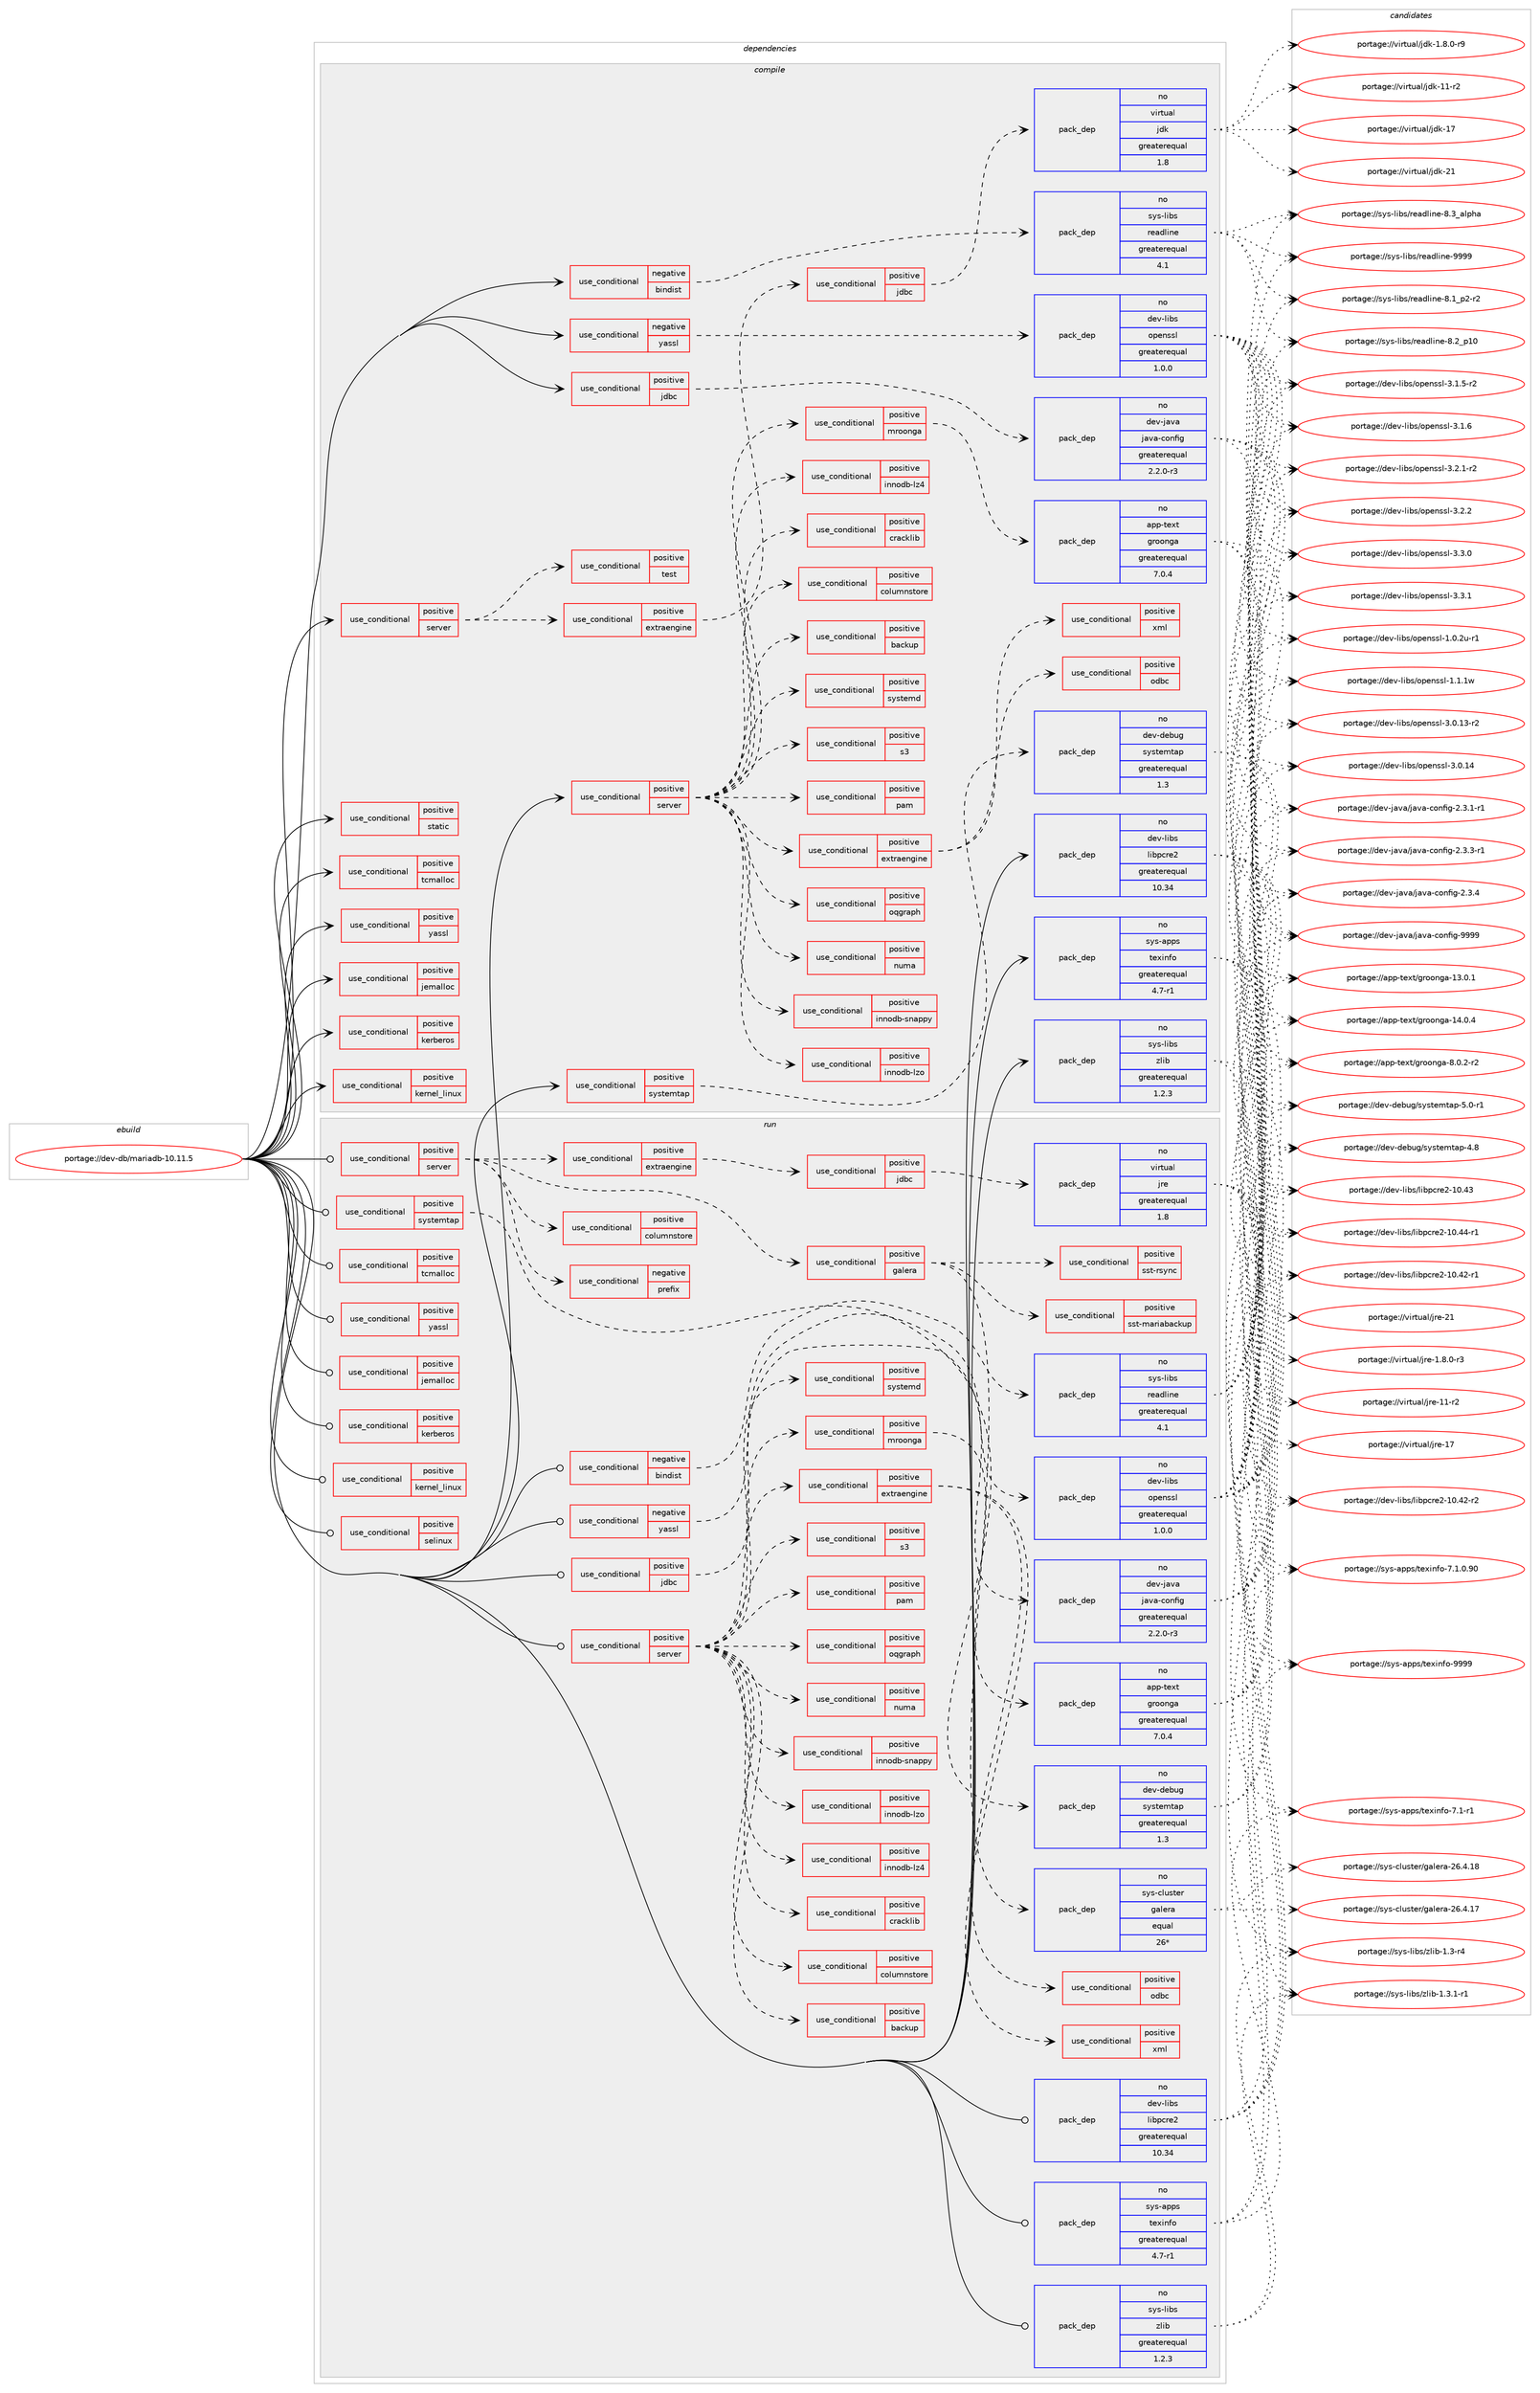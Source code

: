digraph prolog {

# *************
# Graph options
# *************

newrank=true;
concentrate=true;
compound=true;
graph [rankdir=LR,fontname=Helvetica,fontsize=10,ranksep=1.5];#, ranksep=2.5, nodesep=0.2];
edge  [arrowhead=vee];
node  [fontname=Helvetica,fontsize=10];

# **********
# The ebuild
# **********

subgraph cluster_leftcol {
color=gray;
rank=same;
label=<<i>ebuild</i>>;
id [label="portage://dev-db/mariadb-10.11.5", color=red, width=4, href="../dev-db/mariadb-10.11.5.svg"];
}

# ****************
# The dependencies
# ****************

subgraph cluster_midcol {
color=gray;
label=<<i>dependencies</i>>;
subgraph cluster_compile {
fillcolor="#eeeeee";
style=filled;
label=<<i>compile</i>>;
subgraph cond16701 {
dependency30053 [label=<<TABLE BORDER="0" CELLBORDER="1" CELLSPACING="0" CELLPADDING="4"><TR><TD ROWSPAN="3" CELLPADDING="10">use_conditional</TD></TR><TR><TD>negative</TD></TR><TR><TD>bindist</TD></TR></TABLE>>, shape=none, color=red];
# *** BEGIN UNKNOWN DEPENDENCY TYPE (TODO) ***
# dependency30053 -> package_dependency(portage://dev-db/mariadb-10.11.5,install,no,sys-libs,binutils-libs,none,[,,],[slot(0),equal],[])
# *** END UNKNOWN DEPENDENCY TYPE (TODO) ***

subgraph pack12457 {
dependency30054 [label=<<TABLE BORDER="0" CELLBORDER="1" CELLSPACING="0" CELLPADDING="4" WIDTH="220"><TR><TD ROWSPAN="6" CELLPADDING="30">pack_dep</TD></TR><TR><TD WIDTH="110">no</TD></TR><TR><TD>sys-libs</TD></TR><TR><TD>readline</TD></TR><TR><TD>greaterequal</TD></TR><TR><TD>4.1</TD></TR></TABLE>>, shape=none, color=blue];
}
dependency30053:e -> dependency30054:w [weight=20,style="dashed",arrowhead="vee"];
}
id:e -> dependency30053:w [weight=20,style="solid",arrowhead="vee"];
subgraph cond16702 {
dependency30055 [label=<<TABLE BORDER="0" CELLBORDER="1" CELLSPACING="0" CELLPADDING="4"><TR><TD ROWSPAN="3" CELLPADDING="10">use_conditional</TD></TR><TR><TD>negative</TD></TR><TR><TD>yassl</TD></TR></TABLE>>, shape=none, color=red];
subgraph pack12458 {
dependency30056 [label=<<TABLE BORDER="0" CELLBORDER="1" CELLSPACING="0" CELLPADDING="4" WIDTH="220"><TR><TD ROWSPAN="6" CELLPADDING="30">pack_dep</TD></TR><TR><TD WIDTH="110">no</TD></TR><TR><TD>dev-libs</TD></TR><TR><TD>openssl</TD></TR><TR><TD>greaterequal</TD></TR><TR><TD>1.0.0</TD></TR></TABLE>>, shape=none, color=blue];
}
dependency30055:e -> dependency30056:w [weight=20,style="dashed",arrowhead="vee"];
}
id:e -> dependency30055:w [weight=20,style="solid",arrowhead="vee"];
subgraph cond16703 {
dependency30057 [label=<<TABLE BORDER="0" CELLBORDER="1" CELLSPACING="0" CELLPADDING="4"><TR><TD ROWSPAN="3" CELLPADDING="10">use_conditional</TD></TR><TR><TD>positive</TD></TR><TR><TD>jdbc</TD></TR></TABLE>>, shape=none, color=red];
subgraph pack12459 {
dependency30058 [label=<<TABLE BORDER="0" CELLBORDER="1" CELLSPACING="0" CELLPADDING="4" WIDTH="220"><TR><TD ROWSPAN="6" CELLPADDING="30">pack_dep</TD></TR><TR><TD WIDTH="110">no</TD></TR><TR><TD>dev-java</TD></TR><TR><TD>java-config</TD></TR><TR><TD>greaterequal</TD></TR><TR><TD>2.2.0-r3</TD></TR></TABLE>>, shape=none, color=blue];
}
dependency30057:e -> dependency30058:w [weight=20,style="dashed",arrowhead="vee"];
}
id:e -> dependency30057:w [weight=20,style="solid",arrowhead="vee"];
subgraph cond16704 {
dependency30059 [label=<<TABLE BORDER="0" CELLBORDER="1" CELLSPACING="0" CELLPADDING="4"><TR><TD ROWSPAN="3" CELLPADDING="10">use_conditional</TD></TR><TR><TD>positive</TD></TR><TR><TD>jemalloc</TD></TR></TABLE>>, shape=none, color=red];
# *** BEGIN UNKNOWN DEPENDENCY TYPE (TODO) ***
# dependency30059 -> package_dependency(portage://dev-db/mariadb-10.11.5,install,no,dev-libs,jemalloc,none,[,,],[slot(0),equal],[])
# *** END UNKNOWN DEPENDENCY TYPE (TODO) ***

}
id:e -> dependency30059:w [weight=20,style="solid",arrowhead="vee"];
subgraph cond16705 {
dependency30060 [label=<<TABLE BORDER="0" CELLBORDER="1" CELLSPACING="0" CELLPADDING="4"><TR><TD ROWSPAN="3" CELLPADDING="10">use_conditional</TD></TR><TR><TD>positive</TD></TR><TR><TD>kerberos</TD></TR></TABLE>>, shape=none, color=red];
# *** BEGIN UNKNOWN DEPENDENCY TYPE (TODO) ***
# dependency30060 -> package_dependency(portage://dev-db/mariadb-10.11.5,install,no,virtual,krb5,none,[,,],[],[])
# *** END UNKNOWN DEPENDENCY TYPE (TODO) ***

}
id:e -> dependency30060:w [weight=20,style="solid",arrowhead="vee"];
subgraph cond16706 {
dependency30061 [label=<<TABLE BORDER="0" CELLBORDER="1" CELLSPACING="0" CELLPADDING="4"><TR><TD ROWSPAN="3" CELLPADDING="10">use_conditional</TD></TR><TR><TD>positive</TD></TR><TR><TD>kernel_linux</TD></TR></TABLE>>, shape=none, color=red];
# *** BEGIN UNKNOWN DEPENDENCY TYPE (TODO) ***
# dependency30061 -> package_dependency(portage://dev-db/mariadb-10.11.5,install,no,dev-libs,libaio,none,[,,],[slot(0),equal],[])
# *** END UNKNOWN DEPENDENCY TYPE (TODO) ***

# *** BEGIN UNKNOWN DEPENDENCY TYPE (TODO) ***
# dependency30061 -> package_dependency(portage://dev-db/mariadb-10.11.5,install,no,sys-libs,liburing,none,[,,],any_same_slot,[])
# *** END UNKNOWN DEPENDENCY TYPE (TODO) ***

# *** BEGIN UNKNOWN DEPENDENCY TYPE (TODO) ***
# dependency30061 -> package_dependency(portage://dev-db/mariadb-10.11.5,install,no,sys-process,procps,none,[,,],[slot(0),equal],[])
# *** END UNKNOWN DEPENDENCY TYPE (TODO) ***

}
id:e -> dependency30061:w [weight=20,style="solid",arrowhead="vee"];
subgraph cond16707 {
dependency30062 [label=<<TABLE BORDER="0" CELLBORDER="1" CELLSPACING="0" CELLPADDING="4"><TR><TD ROWSPAN="3" CELLPADDING="10">use_conditional</TD></TR><TR><TD>positive</TD></TR><TR><TD>server</TD></TR></TABLE>>, shape=none, color=red];
subgraph cond16708 {
dependency30063 [label=<<TABLE BORDER="0" CELLBORDER="1" CELLSPACING="0" CELLPADDING="4"><TR><TD ROWSPAN="3" CELLPADDING="10">use_conditional</TD></TR><TR><TD>positive</TD></TR><TR><TD>extraengine</TD></TR></TABLE>>, shape=none, color=red];
subgraph cond16709 {
dependency30064 [label=<<TABLE BORDER="0" CELLBORDER="1" CELLSPACING="0" CELLPADDING="4"><TR><TD ROWSPAN="3" CELLPADDING="10">use_conditional</TD></TR><TR><TD>positive</TD></TR><TR><TD>jdbc</TD></TR></TABLE>>, shape=none, color=red];
subgraph pack12460 {
dependency30065 [label=<<TABLE BORDER="0" CELLBORDER="1" CELLSPACING="0" CELLPADDING="4" WIDTH="220"><TR><TD ROWSPAN="6" CELLPADDING="30">pack_dep</TD></TR><TR><TD WIDTH="110">no</TD></TR><TR><TD>virtual</TD></TR><TR><TD>jdk</TD></TR><TR><TD>greaterequal</TD></TR><TR><TD>1.8</TD></TR></TABLE>>, shape=none, color=blue];
}
dependency30064:e -> dependency30065:w [weight=20,style="dashed",arrowhead="vee"];
}
dependency30063:e -> dependency30064:w [weight=20,style="dashed",arrowhead="vee"];
}
dependency30062:e -> dependency30063:w [weight=20,style="dashed",arrowhead="vee"];
subgraph cond16710 {
dependency30066 [label=<<TABLE BORDER="0" CELLBORDER="1" CELLSPACING="0" CELLPADDING="4"><TR><TD ROWSPAN="3" CELLPADDING="10">use_conditional</TD></TR><TR><TD>positive</TD></TR><TR><TD>test</TD></TR></TABLE>>, shape=none, color=red];
# *** BEGIN UNKNOWN DEPENDENCY TYPE (TODO) ***
# dependency30066 -> package_dependency(portage://dev-db/mariadb-10.11.5,install,no,acct-group,mysql,none,[,,],[],[])
# *** END UNKNOWN DEPENDENCY TYPE (TODO) ***

# *** BEGIN UNKNOWN DEPENDENCY TYPE (TODO) ***
# dependency30066 -> package_dependency(portage://dev-db/mariadb-10.11.5,install,no,acct-user,mysql,none,[,,],[],[])
# *** END UNKNOWN DEPENDENCY TYPE (TODO) ***

}
dependency30062:e -> dependency30066:w [weight=20,style="dashed",arrowhead="vee"];
}
id:e -> dependency30062:w [weight=20,style="solid",arrowhead="vee"];
subgraph cond16711 {
dependency30067 [label=<<TABLE BORDER="0" CELLBORDER="1" CELLSPACING="0" CELLPADDING="4"><TR><TD ROWSPAN="3" CELLPADDING="10">use_conditional</TD></TR><TR><TD>positive</TD></TR><TR><TD>server</TD></TR></TABLE>>, shape=none, color=red];
# *** BEGIN UNKNOWN DEPENDENCY TYPE (TODO) ***
# dependency30067 -> package_dependency(portage://dev-db/mariadb-10.11.5,install,no,app-arch,bzip2,none,[,,],[],[])
# *** END UNKNOWN DEPENDENCY TYPE (TODO) ***

# *** BEGIN UNKNOWN DEPENDENCY TYPE (TODO) ***
# dependency30067 -> package_dependency(portage://dev-db/mariadb-10.11.5,install,no,app-arch,xz-utils,none,[,,],[],[])
# *** END UNKNOWN DEPENDENCY TYPE (TODO) ***

subgraph cond16712 {
dependency30068 [label=<<TABLE BORDER="0" CELLBORDER="1" CELLSPACING="0" CELLPADDING="4"><TR><TD ROWSPAN="3" CELLPADDING="10">use_conditional</TD></TR><TR><TD>positive</TD></TR><TR><TD>backup</TD></TR></TABLE>>, shape=none, color=red];
# *** BEGIN UNKNOWN DEPENDENCY TYPE (TODO) ***
# dependency30068 -> package_dependency(portage://dev-db/mariadb-10.11.5,install,no,app-arch,libarchive,none,[,,],[slot(0),equal],[])
# *** END UNKNOWN DEPENDENCY TYPE (TODO) ***

}
dependency30067:e -> dependency30068:w [weight=20,style="dashed",arrowhead="vee"];
subgraph cond16713 {
dependency30069 [label=<<TABLE BORDER="0" CELLBORDER="1" CELLSPACING="0" CELLPADDING="4"><TR><TD ROWSPAN="3" CELLPADDING="10">use_conditional</TD></TR><TR><TD>positive</TD></TR><TR><TD>columnstore</TD></TR></TABLE>>, shape=none, color=red];
# *** BEGIN UNKNOWN DEPENDENCY TYPE (TODO) ***
# dependency30069 -> package_dependency(portage://dev-db/mariadb-10.11.5,install,no,app-arch,snappy,none,[,,],any_same_slot,[])
# *** END UNKNOWN DEPENDENCY TYPE (TODO) ***

# *** BEGIN UNKNOWN DEPENDENCY TYPE (TODO) ***
# dependency30069 -> package_dependency(portage://dev-db/mariadb-10.11.5,install,no,dev-libs,boost,none,[,,],any_same_slot,[])
# *** END UNKNOWN DEPENDENCY TYPE (TODO) ***

# *** BEGIN UNKNOWN DEPENDENCY TYPE (TODO) ***
# dependency30069 -> package_dependency(portage://dev-db/mariadb-10.11.5,install,no,dev-libs,libxml2,none,[,,],[slot(2),equal],[])
# *** END UNKNOWN DEPENDENCY TYPE (TODO) ***

}
dependency30067:e -> dependency30069:w [weight=20,style="dashed",arrowhead="vee"];
subgraph cond16714 {
dependency30070 [label=<<TABLE BORDER="0" CELLBORDER="1" CELLSPACING="0" CELLPADDING="4"><TR><TD ROWSPAN="3" CELLPADDING="10">use_conditional</TD></TR><TR><TD>positive</TD></TR><TR><TD>cracklib</TD></TR></TABLE>>, shape=none, color=red];
# *** BEGIN UNKNOWN DEPENDENCY TYPE (TODO) ***
# dependency30070 -> package_dependency(portage://dev-db/mariadb-10.11.5,install,no,sys-libs,cracklib,none,[,,],[slot(0),equal],[])
# *** END UNKNOWN DEPENDENCY TYPE (TODO) ***

}
dependency30067:e -> dependency30070:w [weight=20,style="dashed",arrowhead="vee"];
subgraph cond16715 {
dependency30071 [label=<<TABLE BORDER="0" CELLBORDER="1" CELLSPACING="0" CELLPADDING="4"><TR><TD ROWSPAN="3" CELLPADDING="10">use_conditional</TD></TR><TR><TD>positive</TD></TR><TR><TD>extraengine</TD></TR></TABLE>>, shape=none, color=red];
subgraph cond16716 {
dependency30072 [label=<<TABLE BORDER="0" CELLBORDER="1" CELLSPACING="0" CELLPADDING="4"><TR><TD ROWSPAN="3" CELLPADDING="10">use_conditional</TD></TR><TR><TD>positive</TD></TR><TR><TD>odbc</TD></TR></TABLE>>, shape=none, color=red];
# *** BEGIN UNKNOWN DEPENDENCY TYPE (TODO) ***
# dependency30072 -> package_dependency(portage://dev-db/mariadb-10.11.5,install,no,dev-db,unixODBC,none,[,,],[slot(0),equal],[])
# *** END UNKNOWN DEPENDENCY TYPE (TODO) ***

}
dependency30071:e -> dependency30072:w [weight=20,style="dashed",arrowhead="vee"];
subgraph cond16717 {
dependency30073 [label=<<TABLE BORDER="0" CELLBORDER="1" CELLSPACING="0" CELLPADDING="4"><TR><TD ROWSPAN="3" CELLPADDING="10">use_conditional</TD></TR><TR><TD>positive</TD></TR><TR><TD>xml</TD></TR></TABLE>>, shape=none, color=red];
# *** BEGIN UNKNOWN DEPENDENCY TYPE (TODO) ***
# dependency30073 -> package_dependency(portage://dev-db/mariadb-10.11.5,install,no,dev-libs,libxml2,none,[,,],[slot(2),equal],[])
# *** END UNKNOWN DEPENDENCY TYPE (TODO) ***

}
dependency30071:e -> dependency30073:w [weight=20,style="dashed",arrowhead="vee"];
}
dependency30067:e -> dependency30071:w [weight=20,style="dashed",arrowhead="vee"];
subgraph cond16718 {
dependency30074 [label=<<TABLE BORDER="0" CELLBORDER="1" CELLSPACING="0" CELLPADDING="4"><TR><TD ROWSPAN="3" CELLPADDING="10">use_conditional</TD></TR><TR><TD>positive</TD></TR><TR><TD>innodb-lz4</TD></TR></TABLE>>, shape=none, color=red];
# *** BEGIN UNKNOWN DEPENDENCY TYPE (TODO) ***
# dependency30074 -> package_dependency(portage://dev-db/mariadb-10.11.5,install,no,app-arch,lz4,none,[,,],[],[])
# *** END UNKNOWN DEPENDENCY TYPE (TODO) ***

}
dependency30067:e -> dependency30074:w [weight=20,style="dashed",arrowhead="vee"];
subgraph cond16719 {
dependency30075 [label=<<TABLE BORDER="0" CELLBORDER="1" CELLSPACING="0" CELLPADDING="4"><TR><TD ROWSPAN="3" CELLPADDING="10">use_conditional</TD></TR><TR><TD>positive</TD></TR><TR><TD>innodb-lzo</TD></TR></TABLE>>, shape=none, color=red];
# *** BEGIN UNKNOWN DEPENDENCY TYPE (TODO) ***
# dependency30075 -> package_dependency(portage://dev-db/mariadb-10.11.5,install,no,dev-libs,lzo,none,[,,],[],[])
# *** END UNKNOWN DEPENDENCY TYPE (TODO) ***

}
dependency30067:e -> dependency30075:w [weight=20,style="dashed",arrowhead="vee"];
subgraph cond16720 {
dependency30076 [label=<<TABLE BORDER="0" CELLBORDER="1" CELLSPACING="0" CELLPADDING="4"><TR><TD ROWSPAN="3" CELLPADDING="10">use_conditional</TD></TR><TR><TD>positive</TD></TR><TR><TD>innodb-snappy</TD></TR></TABLE>>, shape=none, color=red];
# *** BEGIN UNKNOWN DEPENDENCY TYPE (TODO) ***
# dependency30076 -> package_dependency(portage://dev-db/mariadb-10.11.5,install,no,app-arch,snappy,none,[,,],any_same_slot,[])
# *** END UNKNOWN DEPENDENCY TYPE (TODO) ***

}
dependency30067:e -> dependency30076:w [weight=20,style="dashed",arrowhead="vee"];
subgraph cond16721 {
dependency30077 [label=<<TABLE BORDER="0" CELLBORDER="1" CELLSPACING="0" CELLPADDING="4"><TR><TD ROWSPAN="3" CELLPADDING="10">use_conditional</TD></TR><TR><TD>positive</TD></TR><TR><TD>mroonga</TD></TR></TABLE>>, shape=none, color=red];
# *** BEGIN UNKNOWN DEPENDENCY TYPE (TODO) ***
# dependency30077 -> package_dependency(portage://dev-db/mariadb-10.11.5,install,no,app-text,groonga-normalizer-mysql,none,[,,],[],[])
# *** END UNKNOWN DEPENDENCY TYPE (TODO) ***

subgraph pack12461 {
dependency30078 [label=<<TABLE BORDER="0" CELLBORDER="1" CELLSPACING="0" CELLPADDING="4" WIDTH="220"><TR><TD ROWSPAN="6" CELLPADDING="30">pack_dep</TD></TR><TR><TD WIDTH="110">no</TD></TR><TR><TD>app-text</TD></TR><TR><TD>groonga</TD></TR><TR><TD>greaterequal</TD></TR><TR><TD>7.0.4</TD></TR></TABLE>>, shape=none, color=blue];
}
dependency30077:e -> dependency30078:w [weight=20,style="dashed",arrowhead="vee"];
}
dependency30067:e -> dependency30077:w [weight=20,style="dashed",arrowhead="vee"];
subgraph cond16722 {
dependency30079 [label=<<TABLE BORDER="0" CELLBORDER="1" CELLSPACING="0" CELLPADDING="4"><TR><TD ROWSPAN="3" CELLPADDING="10">use_conditional</TD></TR><TR><TD>positive</TD></TR><TR><TD>numa</TD></TR></TABLE>>, shape=none, color=red];
# *** BEGIN UNKNOWN DEPENDENCY TYPE (TODO) ***
# dependency30079 -> package_dependency(portage://dev-db/mariadb-10.11.5,install,no,sys-process,numactl,none,[,,],[],[])
# *** END UNKNOWN DEPENDENCY TYPE (TODO) ***

}
dependency30067:e -> dependency30079:w [weight=20,style="dashed",arrowhead="vee"];
subgraph cond16723 {
dependency30080 [label=<<TABLE BORDER="0" CELLBORDER="1" CELLSPACING="0" CELLPADDING="4"><TR><TD ROWSPAN="3" CELLPADDING="10">use_conditional</TD></TR><TR><TD>positive</TD></TR><TR><TD>oqgraph</TD></TR></TABLE>>, shape=none, color=red];
# *** BEGIN UNKNOWN DEPENDENCY TYPE (TODO) ***
# dependency30080 -> package_dependency(portage://dev-db/mariadb-10.11.5,install,no,dev-libs,boost,none,[,,],any_same_slot,[])
# *** END UNKNOWN DEPENDENCY TYPE (TODO) ***

# *** BEGIN UNKNOWN DEPENDENCY TYPE (TODO) ***
# dependency30080 -> package_dependency(portage://dev-db/mariadb-10.11.5,install,no,dev-libs,judy,none,[,,],[slot(0),equal],[])
# *** END UNKNOWN DEPENDENCY TYPE (TODO) ***

}
dependency30067:e -> dependency30080:w [weight=20,style="dashed",arrowhead="vee"];
subgraph cond16724 {
dependency30081 [label=<<TABLE BORDER="0" CELLBORDER="1" CELLSPACING="0" CELLPADDING="4"><TR><TD ROWSPAN="3" CELLPADDING="10">use_conditional</TD></TR><TR><TD>positive</TD></TR><TR><TD>pam</TD></TR></TABLE>>, shape=none, color=red];
# *** BEGIN UNKNOWN DEPENDENCY TYPE (TODO) ***
# dependency30081 -> package_dependency(portage://dev-db/mariadb-10.11.5,install,no,sys-libs,pam,none,[,,],[slot(0),equal],[])
# *** END UNKNOWN DEPENDENCY TYPE (TODO) ***

}
dependency30067:e -> dependency30081:w [weight=20,style="dashed",arrowhead="vee"];
subgraph cond16725 {
dependency30082 [label=<<TABLE BORDER="0" CELLBORDER="1" CELLSPACING="0" CELLPADDING="4"><TR><TD ROWSPAN="3" CELLPADDING="10">use_conditional</TD></TR><TR><TD>positive</TD></TR><TR><TD>s3</TD></TR></TABLE>>, shape=none, color=red];
# *** BEGIN UNKNOWN DEPENDENCY TYPE (TODO) ***
# dependency30082 -> package_dependency(portage://dev-db/mariadb-10.11.5,install,no,net-misc,curl,none,[,,],[],[])
# *** END UNKNOWN DEPENDENCY TYPE (TODO) ***

}
dependency30067:e -> dependency30082:w [weight=20,style="dashed",arrowhead="vee"];
subgraph cond16726 {
dependency30083 [label=<<TABLE BORDER="0" CELLBORDER="1" CELLSPACING="0" CELLPADDING="4"><TR><TD ROWSPAN="3" CELLPADDING="10">use_conditional</TD></TR><TR><TD>positive</TD></TR><TR><TD>systemd</TD></TR></TABLE>>, shape=none, color=red];
# *** BEGIN UNKNOWN DEPENDENCY TYPE (TODO) ***
# dependency30083 -> package_dependency(portage://dev-db/mariadb-10.11.5,install,no,sys-apps,systemd,none,[,,],any_same_slot,[])
# *** END UNKNOWN DEPENDENCY TYPE (TODO) ***

}
dependency30067:e -> dependency30083:w [weight=20,style="dashed",arrowhead="vee"];
}
id:e -> dependency30067:w [weight=20,style="solid",arrowhead="vee"];
subgraph cond16727 {
dependency30084 [label=<<TABLE BORDER="0" CELLBORDER="1" CELLSPACING="0" CELLPADDING="4"><TR><TD ROWSPAN="3" CELLPADDING="10">use_conditional</TD></TR><TR><TD>positive</TD></TR><TR><TD>static</TD></TR></TABLE>>, shape=none, color=red];
# *** BEGIN UNKNOWN DEPENDENCY TYPE (TODO) ***
# dependency30084 -> package_dependency(portage://dev-db/mariadb-10.11.5,install,no,sys-libs,ncurses,none,[,,],[],[use(enable(static-libs),none)])
# *** END UNKNOWN DEPENDENCY TYPE (TODO) ***

}
id:e -> dependency30084:w [weight=20,style="solid",arrowhead="vee"];
subgraph cond16728 {
dependency30085 [label=<<TABLE BORDER="0" CELLBORDER="1" CELLSPACING="0" CELLPADDING="4"><TR><TD ROWSPAN="3" CELLPADDING="10">use_conditional</TD></TR><TR><TD>positive</TD></TR><TR><TD>systemtap</TD></TR></TABLE>>, shape=none, color=red];
subgraph pack12462 {
dependency30086 [label=<<TABLE BORDER="0" CELLBORDER="1" CELLSPACING="0" CELLPADDING="4" WIDTH="220"><TR><TD ROWSPAN="6" CELLPADDING="30">pack_dep</TD></TR><TR><TD WIDTH="110">no</TD></TR><TR><TD>dev-debug</TD></TR><TR><TD>systemtap</TD></TR><TR><TD>greaterequal</TD></TR><TR><TD>1.3</TD></TR></TABLE>>, shape=none, color=blue];
}
dependency30085:e -> dependency30086:w [weight=20,style="dashed",arrowhead="vee"];
}
id:e -> dependency30085:w [weight=20,style="solid",arrowhead="vee"];
subgraph cond16729 {
dependency30087 [label=<<TABLE BORDER="0" CELLBORDER="1" CELLSPACING="0" CELLPADDING="4"><TR><TD ROWSPAN="3" CELLPADDING="10">use_conditional</TD></TR><TR><TD>positive</TD></TR><TR><TD>tcmalloc</TD></TR></TABLE>>, shape=none, color=red];
# *** BEGIN UNKNOWN DEPENDENCY TYPE (TODO) ***
# dependency30087 -> package_dependency(portage://dev-db/mariadb-10.11.5,install,no,dev-util,google-perftools,none,[,,],[slot(0),equal],[])
# *** END UNKNOWN DEPENDENCY TYPE (TODO) ***

}
id:e -> dependency30087:w [weight=20,style="solid",arrowhead="vee"];
subgraph cond16730 {
dependency30088 [label=<<TABLE BORDER="0" CELLBORDER="1" CELLSPACING="0" CELLPADDING="4"><TR><TD ROWSPAN="3" CELLPADDING="10">use_conditional</TD></TR><TR><TD>positive</TD></TR><TR><TD>yassl</TD></TR></TABLE>>, shape=none, color=red];
# *** BEGIN UNKNOWN DEPENDENCY TYPE (TODO) ***
# dependency30088 -> package_dependency(portage://dev-db/mariadb-10.11.5,install,no,net-libs,gnutls,none,[,,],[slot(0),equal],[])
# *** END UNKNOWN DEPENDENCY TYPE (TODO) ***

}
id:e -> dependency30088:w [weight=20,style="solid",arrowhead="vee"];
# *** BEGIN UNKNOWN DEPENDENCY TYPE (TODO) ***
# id -> package_dependency(portage://dev-db/mariadb-10.11.5,install,no,dev-libs,libfmt,none,[,,],any_same_slot,[])
# *** END UNKNOWN DEPENDENCY TYPE (TODO) ***

subgraph pack12463 {
dependency30089 [label=<<TABLE BORDER="0" CELLBORDER="1" CELLSPACING="0" CELLPADDING="4" WIDTH="220"><TR><TD ROWSPAN="6" CELLPADDING="30">pack_dep</TD></TR><TR><TD WIDTH="110">no</TD></TR><TR><TD>dev-libs</TD></TR><TR><TD>libpcre2</TD></TR><TR><TD>greaterequal</TD></TR><TR><TD>10.34</TD></TR></TABLE>>, shape=none, color=blue];
}
id:e -> dependency30089:w [weight=20,style="solid",arrowhead="vee"];
subgraph pack12464 {
dependency30090 [label=<<TABLE BORDER="0" CELLBORDER="1" CELLSPACING="0" CELLPADDING="4" WIDTH="220"><TR><TD ROWSPAN="6" CELLPADDING="30">pack_dep</TD></TR><TR><TD WIDTH="110">no</TD></TR><TR><TD>sys-apps</TD></TR><TR><TD>texinfo</TD></TR><TR><TD>greaterequal</TD></TR><TR><TD>4.7-r1</TD></TR></TABLE>>, shape=none, color=blue];
}
id:e -> dependency30090:w [weight=20,style="solid",arrowhead="vee"];
# *** BEGIN UNKNOWN DEPENDENCY TYPE (TODO) ***
# id -> package_dependency(portage://dev-db/mariadb-10.11.5,install,no,sys-libs,ncurses,none,[,,],[slot(0),equal],[])
# *** END UNKNOWN DEPENDENCY TYPE (TODO) ***

subgraph pack12465 {
dependency30091 [label=<<TABLE BORDER="0" CELLBORDER="1" CELLSPACING="0" CELLPADDING="4" WIDTH="220"><TR><TD ROWSPAN="6" CELLPADDING="30">pack_dep</TD></TR><TR><TD WIDTH="110">no</TD></TR><TR><TD>sys-libs</TD></TR><TR><TD>zlib</TD></TR><TR><TD>greaterequal</TD></TR><TR><TD>1.2.3</TD></TR></TABLE>>, shape=none, color=blue];
}
id:e -> dependency30091:w [weight=20,style="solid",arrowhead="vee"];
# *** BEGIN UNKNOWN DEPENDENCY TYPE (TODO) ***
# id -> package_dependency(portage://dev-db/mariadb-10.11.5,install,no,virtual,libcrypt,none,[,,],any_same_slot,[])
# *** END UNKNOWN DEPENDENCY TYPE (TODO) ***

}
subgraph cluster_compileandrun {
fillcolor="#eeeeee";
style=filled;
label=<<i>compile and run</i>>;
}
subgraph cluster_run {
fillcolor="#eeeeee";
style=filled;
label=<<i>run</i>>;
subgraph cond16731 {
dependency30092 [label=<<TABLE BORDER="0" CELLBORDER="1" CELLSPACING="0" CELLPADDING="4"><TR><TD ROWSPAN="3" CELLPADDING="10">use_conditional</TD></TR><TR><TD>negative</TD></TR><TR><TD>bindist</TD></TR></TABLE>>, shape=none, color=red];
# *** BEGIN UNKNOWN DEPENDENCY TYPE (TODO) ***
# dependency30092 -> package_dependency(portage://dev-db/mariadb-10.11.5,run,no,sys-libs,binutils-libs,none,[,,],[slot(0),equal],[])
# *** END UNKNOWN DEPENDENCY TYPE (TODO) ***

subgraph pack12466 {
dependency30093 [label=<<TABLE BORDER="0" CELLBORDER="1" CELLSPACING="0" CELLPADDING="4" WIDTH="220"><TR><TD ROWSPAN="6" CELLPADDING="30">pack_dep</TD></TR><TR><TD WIDTH="110">no</TD></TR><TR><TD>sys-libs</TD></TR><TR><TD>readline</TD></TR><TR><TD>greaterequal</TD></TR><TR><TD>4.1</TD></TR></TABLE>>, shape=none, color=blue];
}
dependency30092:e -> dependency30093:w [weight=20,style="dashed",arrowhead="vee"];
}
id:e -> dependency30092:w [weight=20,style="solid",arrowhead="odot"];
subgraph cond16732 {
dependency30094 [label=<<TABLE BORDER="0" CELLBORDER="1" CELLSPACING="0" CELLPADDING="4"><TR><TD ROWSPAN="3" CELLPADDING="10">use_conditional</TD></TR><TR><TD>negative</TD></TR><TR><TD>yassl</TD></TR></TABLE>>, shape=none, color=red];
subgraph pack12467 {
dependency30095 [label=<<TABLE BORDER="0" CELLBORDER="1" CELLSPACING="0" CELLPADDING="4" WIDTH="220"><TR><TD ROWSPAN="6" CELLPADDING="30">pack_dep</TD></TR><TR><TD WIDTH="110">no</TD></TR><TR><TD>dev-libs</TD></TR><TR><TD>openssl</TD></TR><TR><TD>greaterequal</TD></TR><TR><TD>1.0.0</TD></TR></TABLE>>, shape=none, color=blue];
}
dependency30094:e -> dependency30095:w [weight=20,style="dashed",arrowhead="vee"];
}
id:e -> dependency30094:w [weight=20,style="solid",arrowhead="odot"];
subgraph cond16733 {
dependency30096 [label=<<TABLE BORDER="0" CELLBORDER="1" CELLSPACING="0" CELLPADDING="4"><TR><TD ROWSPAN="3" CELLPADDING="10">use_conditional</TD></TR><TR><TD>positive</TD></TR><TR><TD>jdbc</TD></TR></TABLE>>, shape=none, color=red];
subgraph pack12468 {
dependency30097 [label=<<TABLE BORDER="0" CELLBORDER="1" CELLSPACING="0" CELLPADDING="4" WIDTH="220"><TR><TD ROWSPAN="6" CELLPADDING="30">pack_dep</TD></TR><TR><TD WIDTH="110">no</TD></TR><TR><TD>dev-java</TD></TR><TR><TD>java-config</TD></TR><TR><TD>greaterequal</TD></TR><TR><TD>2.2.0-r3</TD></TR></TABLE>>, shape=none, color=blue];
}
dependency30096:e -> dependency30097:w [weight=20,style="dashed",arrowhead="vee"];
}
id:e -> dependency30096:w [weight=20,style="solid",arrowhead="odot"];
subgraph cond16734 {
dependency30098 [label=<<TABLE BORDER="0" CELLBORDER="1" CELLSPACING="0" CELLPADDING="4"><TR><TD ROWSPAN="3" CELLPADDING="10">use_conditional</TD></TR><TR><TD>positive</TD></TR><TR><TD>jemalloc</TD></TR></TABLE>>, shape=none, color=red];
# *** BEGIN UNKNOWN DEPENDENCY TYPE (TODO) ***
# dependency30098 -> package_dependency(portage://dev-db/mariadb-10.11.5,run,no,dev-libs,jemalloc,none,[,,],[slot(0),equal],[])
# *** END UNKNOWN DEPENDENCY TYPE (TODO) ***

}
id:e -> dependency30098:w [weight=20,style="solid",arrowhead="odot"];
subgraph cond16735 {
dependency30099 [label=<<TABLE BORDER="0" CELLBORDER="1" CELLSPACING="0" CELLPADDING="4"><TR><TD ROWSPAN="3" CELLPADDING="10">use_conditional</TD></TR><TR><TD>positive</TD></TR><TR><TD>kerberos</TD></TR></TABLE>>, shape=none, color=red];
# *** BEGIN UNKNOWN DEPENDENCY TYPE (TODO) ***
# dependency30099 -> package_dependency(portage://dev-db/mariadb-10.11.5,run,no,virtual,krb5,none,[,,],[],[])
# *** END UNKNOWN DEPENDENCY TYPE (TODO) ***

}
id:e -> dependency30099:w [weight=20,style="solid",arrowhead="odot"];
subgraph cond16736 {
dependency30100 [label=<<TABLE BORDER="0" CELLBORDER="1" CELLSPACING="0" CELLPADDING="4"><TR><TD ROWSPAN="3" CELLPADDING="10">use_conditional</TD></TR><TR><TD>positive</TD></TR><TR><TD>kernel_linux</TD></TR></TABLE>>, shape=none, color=red];
# *** BEGIN UNKNOWN DEPENDENCY TYPE (TODO) ***
# dependency30100 -> package_dependency(portage://dev-db/mariadb-10.11.5,run,no,dev-libs,libaio,none,[,,],[slot(0),equal],[])
# *** END UNKNOWN DEPENDENCY TYPE (TODO) ***

# *** BEGIN UNKNOWN DEPENDENCY TYPE (TODO) ***
# dependency30100 -> package_dependency(portage://dev-db/mariadb-10.11.5,run,no,sys-libs,liburing,none,[,,],any_same_slot,[])
# *** END UNKNOWN DEPENDENCY TYPE (TODO) ***

# *** BEGIN UNKNOWN DEPENDENCY TYPE (TODO) ***
# dependency30100 -> package_dependency(portage://dev-db/mariadb-10.11.5,run,no,sys-process,procps,none,[,,],[slot(0),equal],[])
# *** END UNKNOWN DEPENDENCY TYPE (TODO) ***

}
id:e -> dependency30100:w [weight=20,style="solid",arrowhead="odot"];
subgraph cond16737 {
dependency30101 [label=<<TABLE BORDER="0" CELLBORDER="1" CELLSPACING="0" CELLPADDING="4"><TR><TD ROWSPAN="3" CELLPADDING="10">use_conditional</TD></TR><TR><TD>positive</TD></TR><TR><TD>selinux</TD></TR></TABLE>>, shape=none, color=red];
# *** BEGIN UNKNOWN DEPENDENCY TYPE (TODO) ***
# dependency30101 -> package_dependency(portage://dev-db/mariadb-10.11.5,run,no,sec-policy,selinux-mysql,none,[,,],[],[])
# *** END UNKNOWN DEPENDENCY TYPE (TODO) ***

}
id:e -> dependency30101:w [weight=20,style="solid",arrowhead="odot"];
subgraph cond16738 {
dependency30102 [label=<<TABLE BORDER="0" CELLBORDER="1" CELLSPACING="0" CELLPADDING="4"><TR><TD ROWSPAN="3" CELLPADDING="10">use_conditional</TD></TR><TR><TD>positive</TD></TR><TR><TD>server</TD></TR></TABLE>>, shape=none, color=red];
subgraph cond16739 {
dependency30103 [label=<<TABLE BORDER="0" CELLBORDER="1" CELLSPACING="0" CELLPADDING="4"><TR><TD ROWSPAN="3" CELLPADDING="10">use_conditional</TD></TR><TR><TD>positive</TD></TR><TR><TD>columnstore</TD></TR></TABLE>>, shape=none, color=red];
# *** BEGIN UNKNOWN DEPENDENCY TYPE (TODO) ***
# dependency30103 -> package_dependency(portage://dev-db/mariadb-10.11.5,run,no,dev-db,mariadb-connector-c,none,[,,],[],[])
# *** END UNKNOWN DEPENDENCY TYPE (TODO) ***

}
dependency30102:e -> dependency30103:w [weight=20,style="dashed",arrowhead="vee"];
subgraph cond16740 {
dependency30104 [label=<<TABLE BORDER="0" CELLBORDER="1" CELLSPACING="0" CELLPADDING="4"><TR><TD ROWSPAN="3" CELLPADDING="10">use_conditional</TD></TR><TR><TD>positive</TD></TR><TR><TD>extraengine</TD></TR></TABLE>>, shape=none, color=red];
subgraph cond16741 {
dependency30105 [label=<<TABLE BORDER="0" CELLBORDER="1" CELLSPACING="0" CELLPADDING="4"><TR><TD ROWSPAN="3" CELLPADDING="10">use_conditional</TD></TR><TR><TD>positive</TD></TR><TR><TD>jdbc</TD></TR></TABLE>>, shape=none, color=red];
subgraph pack12469 {
dependency30106 [label=<<TABLE BORDER="0" CELLBORDER="1" CELLSPACING="0" CELLPADDING="4" WIDTH="220"><TR><TD ROWSPAN="6" CELLPADDING="30">pack_dep</TD></TR><TR><TD WIDTH="110">no</TD></TR><TR><TD>virtual</TD></TR><TR><TD>jre</TD></TR><TR><TD>greaterequal</TD></TR><TR><TD>1.8</TD></TR></TABLE>>, shape=none, color=blue];
}
dependency30105:e -> dependency30106:w [weight=20,style="dashed",arrowhead="vee"];
}
dependency30104:e -> dependency30105:w [weight=20,style="dashed",arrowhead="vee"];
}
dependency30102:e -> dependency30104:w [weight=20,style="dashed",arrowhead="vee"];
subgraph cond16742 {
dependency30107 [label=<<TABLE BORDER="0" CELLBORDER="1" CELLSPACING="0" CELLPADDING="4"><TR><TD ROWSPAN="3" CELLPADDING="10">use_conditional</TD></TR><TR><TD>positive</TD></TR><TR><TD>galera</TD></TR></TABLE>>, shape=none, color=red];
# *** BEGIN UNKNOWN DEPENDENCY TYPE (TODO) ***
# dependency30107 -> package_dependency(portage://dev-db/mariadb-10.11.5,run,no,sys-apps,iproute2,none,[,,],[],[])
# *** END UNKNOWN DEPENDENCY TYPE (TODO) ***

subgraph pack12470 {
dependency30108 [label=<<TABLE BORDER="0" CELLBORDER="1" CELLSPACING="0" CELLPADDING="4" WIDTH="220"><TR><TD ROWSPAN="6" CELLPADDING="30">pack_dep</TD></TR><TR><TD WIDTH="110">no</TD></TR><TR><TD>sys-cluster</TD></TR><TR><TD>galera</TD></TR><TR><TD>equal</TD></TR><TR><TD>26*</TD></TR></TABLE>>, shape=none, color=blue];
}
dependency30107:e -> dependency30108:w [weight=20,style="dashed",arrowhead="vee"];
subgraph cond16743 {
dependency30109 [label=<<TABLE BORDER="0" CELLBORDER="1" CELLSPACING="0" CELLPADDING="4"><TR><TD ROWSPAN="3" CELLPADDING="10">use_conditional</TD></TR><TR><TD>positive</TD></TR><TR><TD>sst-rsync</TD></TR></TABLE>>, shape=none, color=red];
# *** BEGIN UNKNOWN DEPENDENCY TYPE (TODO) ***
# dependency30109 -> package_dependency(portage://dev-db/mariadb-10.11.5,run,no,sys-process,lsof,none,[,,],[],[])
# *** END UNKNOWN DEPENDENCY TYPE (TODO) ***

}
dependency30107:e -> dependency30109:w [weight=20,style="dashed",arrowhead="vee"];
subgraph cond16744 {
dependency30110 [label=<<TABLE BORDER="0" CELLBORDER="1" CELLSPACING="0" CELLPADDING="4"><TR><TD ROWSPAN="3" CELLPADDING="10">use_conditional</TD></TR><TR><TD>positive</TD></TR><TR><TD>sst-mariabackup</TD></TR></TABLE>>, shape=none, color=red];
# *** BEGIN UNKNOWN DEPENDENCY TYPE (TODO) ***
# dependency30110 -> package_dependency(portage://dev-db/mariadb-10.11.5,run,no,net-misc,socat,none,[,,],[],[use(enable(ssl),none)])
# *** END UNKNOWN DEPENDENCY TYPE (TODO) ***

}
dependency30107:e -> dependency30110:w [weight=20,style="dashed",arrowhead="vee"];
}
dependency30102:e -> dependency30107:w [weight=20,style="dashed",arrowhead="vee"];
subgraph cond16745 {
dependency30111 [label=<<TABLE BORDER="0" CELLBORDER="1" CELLSPACING="0" CELLPADDING="4"><TR><TD ROWSPAN="3" CELLPADDING="10">use_conditional</TD></TR><TR><TD>negative</TD></TR><TR><TD>prefix</TD></TR></TABLE>>, shape=none, color=red];
# *** BEGIN UNKNOWN DEPENDENCY TYPE (TODO) ***
# dependency30111 -> package_dependency(portage://dev-db/mariadb-10.11.5,run,no,dev-db,mysql-init-scripts,none,[,,],[],[])
# *** END UNKNOWN DEPENDENCY TYPE (TODO) ***

# *** BEGIN UNKNOWN DEPENDENCY TYPE (TODO) ***
# dependency30111 -> package_dependency(portage://dev-db/mariadb-10.11.5,run,no,acct-group,mysql,none,[,,],[],[])
# *** END UNKNOWN DEPENDENCY TYPE (TODO) ***

# *** BEGIN UNKNOWN DEPENDENCY TYPE (TODO) ***
# dependency30111 -> package_dependency(portage://dev-db/mariadb-10.11.5,run,no,acct-user,mysql,none,[,,],[],[])
# *** END UNKNOWN DEPENDENCY TYPE (TODO) ***

}
dependency30102:e -> dependency30111:w [weight=20,style="dashed",arrowhead="vee"];
}
id:e -> dependency30102:w [weight=20,style="solid",arrowhead="odot"];
subgraph cond16746 {
dependency30112 [label=<<TABLE BORDER="0" CELLBORDER="1" CELLSPACING="0" CELLPADDING="4"><TR><TD ROWSPAN="3" CELLPADDING="10">use_conditional</TD></TR><TR><TD>positive</TD></TR><TR><TD>server</TD></TR></TABLE>>, shape=none, color=red];
# *** BEGIN UNKNOWN DEPENDENCY TYPE (TODO) ***
# dependency30112 -> package_dependency(portage://dev-db/mariadb-10.11.5,run,no,app-arch,bzip2,none,[,,],[],[])
# *** END UNKNOWN DEPENDENCY TYPE (TODO) ***

# *** BEGIN UNKNOWN DEPENDENCY TYPE (TODO) ***
# dependency30112 -> package_dependency(portage://dev-db/mariadb-10.11.5,run,no,app-arch,xz-utils,none,[,,],[],[])
# *** END UNKNOWN DEPENDENCY TYPE (TODO) ***

subgraph cond16747 {
dependency30113 [label=<<TABLE BORDER="0" CELLBORDER="1" CELLSPACING="0" CELLPADDING="4"><TR><TD ROWSPAN="3" CELLPADDING="10">use_conditional</TD></TR><TR><TD>positive</TD></TR><TR><TD>backup</TD></TR></TABLE>>, shape=none, color=red];
# *** BEGIN UNKNOWN DEPENDENCY TYPE (TODO) ***
# dependency30113 -> package_dependency(portage://dev-db/mariadb-10.11.5,run,no,app-arch,libarchive,none,[,,],[slot(0),equal],[])
# *** END UNKNOWN DEPENDENCY TYPE (TODO) ***

}
dependency30112:e -> dependency30113:w [weight=20,style="dashed",arrowhead="vee"];
subgraph cond16748 {
dependency30114 [label=<<TABLE BORDER="0" CELLBORDER="1" CELLSPACING="0" CELLPADDING="4"><TR><TD ROWSPAN="3" CELLPADDING="10">use_conditional</TD></TR><TR><TD>positive</TD></TR><TR><TD>columnstore</TD></TR></TABLE>>, shape=none, color=red];
# *** BEGIN UNKNOWN DEPENDENCY TYPE (TODO) ***
# dependency30114 -> package_dependency(portage://dev-db/mariadb-10.11.5,run,no,app-arch,snappy,none,[,,],any_same_slot,[])
# *** END UNKNOWN DEPENDENCY TYPE (TODO) ***

# *** BEGIN UNKNOWN DEPENDENCY TYPE (TODO) ***
# dependency30114 -> package_dependency(portage://dev-db/mariadb-10.11.5,run,no,dev-libs,boost,none,[,,],any_same_slot,[])
# *** END UNKNOWN DEPENDENCY TYPE (TODO) ***

# *** BEGIN UNKNOWN DEPENDENCY TYPE (TODO) ***
# dependency30114 -> package_dependency(portage://dev-db/mariadb-10.11.5,run,no,dev-libs,libxml2,none,[,,],[slot(2),equal],[])
# *** END UNKNOWN DEPENDENCY TYPE (TODO) ***

}
dependency30112:e -> dependency30114:w [weight=20,style="dashed",arrowhead="vee"];
subgraph cond16749 {
dependency30115 [label=<<TABLE BORDER="0" CELLBORDER="1" CELLSPACING="0" CELLPADDING="4"><TR><TD ROWSPAN="3" CELLPADDING="10">use_conditional</TD></TR><TR><TD>positive</TD></TR><TR><TD>cracklib</TD></TR></TABLE>>, shape=none, color=red];
# *** BEGIN UNKNOWN DEPENDENCY TYPE (TODO) ***
# dependency30115 -> package_dependency(portage://dev-db/mariadb-10.11.5,run,no,sys-libs,cracklib,none,[,,],[slot(0),equal],[])
# *** END UNKNOWN DEPENDENCY TYPE (TODO) ***

}
dependency30112:e -> dependency30115:w [weight=20,style="dashed",arrowhead="vee"];
subgraph cond16750 {
dependency30116 [label=<<TABLE BORDER="0" CELLBORDER="1" CELLSPACING="0" CELLPADDING="4"><TR><TD ROWSPAN="3" CELLPADDING="10">use_conditional</TD></TR><TR><TD>positive</TD></TR><TR><TD>extraengine</TD></TR></TABLE>>, shape=none, color=red];
subgraph cond16751 {
dependency30117 [label=<<TABLE BORDER="0" CELLBORDER="1" CELLSPACING="0" CELLPADDING="4"><TR><TD ROWSPAN="3" CELLPADDING="10">use_conditional</TD></TR><TR><TD>positive</TD></TR><TR><TD>odbc</TD></TR></TABLE>>, shape=none, color=red];
# *** BEGIN UNKNOWN DEPENDENCY TYPE (TODO) ***
# dependency30117 -> package_dependency(portage://dev-db/mariadb-10.11.5,run,no,dev-db,unixODBC,none,[,,],[slot(0),equal],[])
# *** END UNKNOWN DEPENDENCY TYPE (TODO) ***

}
dependency30116:e -> dependency30117:w [weight=20,style="dashed",arrowhead="vee"];
subgraph cond16752 {
dependency30118 [label=<<TABLE BORDER="0" CELLBORDER="1" CELLSPACING="0" CELLPADDING="4"><TR><TD ROWSPAN="3" CELLPADDING="10">use_conditional</TD></TR><TR><TD>positive</TD></TR><TR><TD>xml</TD></TR></TABLE>>, shape=none, color=red];
# *** BEGIN UNKNOWN DEPENDENCY TYPE (TODO) ***
# dependency30118 -> package_dependency(portage://dev-db/mariadb-10.11.5,run,no,dev-libs,libxml2,none,[,,],[slot(2),equal],[])
# *** END UNKNOWN DEPENDENCY TYPE (TODO) ***

}
dependency30116:e -> dependency30118:w [weight=20,style="dashed",arrowhead="vee"];
}
dependency30112:e -> dependency30116:w [weight=20,style="dashed",arrowhead="vee"];
subgraph cond16753 {
dependency30119 [label=<<TABLE BORDER="0" CELLBORDER="1" CELLSPACING="0" CELLPADDING="4"><TR><TD ROWSPAN="3" CELLPADDING="10">use_conditional</TD></TR><TR><TD>positive</TD></TR><TR><TD>innodb-lz4</TD></TR></TABLE>>, shape=none, color=red];
# *** BEGIN UNKNOWN DEPENDENCY TYPE (TODO) ***
# dependency30119 -> package_dependency(portage://dev-db/mariadb-10.11.5,run,no,app-arch,lz4,none,[,,],[],[])
# *** END UNKNOWN DEPENDENCY TYPE (TODO) ***

}
dependency30112:e -> dependency30119:w [weight=20,style="dashed",arrowhead="vee"];
subgraph cond16754 {
dependency30120 [label=<<TABLE BORDER="0" CELLBORDER="1" CELLSPACING="0" CELLPADDING="4"><TR><TD ROWSPAN="3" CELLPADDING="10">use_conditional</TD></TR><TR><TD>positive</TD></TR><TR><TD>innodb-lzo</TD></TR></TABLE>>, shape=none, color=red];
# *** BEGIN UNKNOWN DEPENDENCY TYPE (TODO) ***
# dependency30120 -> package_dependency(portage://dev-db/mariadb-10.11.5,run,no,dev-libs,lzo,none,[,,],[],[])
# *** END UNKNOWN DEPENDENCY TYPE (TODO) ***

}
dependency30112:e -> dependency30120:w [weight=20,style="dashed",arrowhead="vee"];
subgraph cond16755 {
dependency30121 [label=<<TABLE BORDER="0" CELLBORDER="1" CELLSPACING="0" CELLPADDING="4"><TR><TD ROWSPAN="3" CELLPADDING="10">use_conditional</TD></TR><TR><TD>positive</TD></TR><TR><TD>innodb-snappy</TD></TR></TABLE>>, shape=none, color=red];
# *** BEGIN UNKNOWN DEPENDENCY TYPE (TODO) ***
# dependency30121 -> package_dependency(portage://dev-db/mariadb-10.11.5,run,no,app-arch,snappy,none,[,,],any_same_slot,[])
# *** END UNKNOWN DEPENDENCY TYPE (TODO) ***

}
dependency30112:e -> dependency30121:w [weight=20,style="dashed",arrowhead="vee"];
subgraph cond16756 {
dependency30122 [label=<<TABLE BORDER="0" CELLBORDER="1" CELLSPACING="0" CELLPADDING="4"><TR><TD ROWSPAN="3" CELLPADDING="10">use_conditional</TD></TR><TR><TD>positive</TD></TR><TR><TD>mroonga</TD></TR></TABLE>>, shape=none, color=red];
# *** BEGIN UNKNOWN DEPENDENCY TYPE (TODO) ***
# dependency30122 -> package_dependency(portage://dev-db/mariadb-10.11.5,run,no,app-text,groonga-normalizer-mysql,none,[,,],[],[])
# *** END UNKNOWN DEPENDENCY TYPE (TODO) ***

subgraph pack12471 {
dependency30123 [label=<<TABLE BORDER="0" CELLBORDER="1" CELLSPACING="0" CELLPADDING="4" WIDTH="220"><TR><TD ROWSPAN="6" CELLPADDING="30">pack_dep</TD></TR><TR><TD WIDTH="110">no</TD></TR><TR><TD>app-text</TD></TR><TR><TD>groonga</TD></TR><TR><TD>greaterequal</TD></TR><TR><TD>7.0.4</TD></TR></TABLE>>, shape=none, color=blue];
}
dependency30122:e -> dependency30123:w [weight=20,style="dashed",arrowhead="vee"];
}
dependency30112:e -> dependency30122:w [weight=20,style="dashed",arrowhead="vee"];
subgraph cond16757 {
dependency30124 [label=<<TABLE BORDER="0" CELLBORDER="1" CELLSPACING="0" CELLPADDING="4"><TR><TD ROWSPAN="3" CELLPADDING="10">use_conditional</TD></TR><TR><TD>positive</TD></TR><TR><TD>numa</TD></TR></TABLE>>, shape=none, color=red];
# *** BEGIN UNKNOWN DEPENDENCY TYPE (TODO) ***
# dependency30124 -> package_dependency(portage://dev-db/mariadb-10.11.5,run,no,sys-process,numactl,none,[,,],[],[])
# *** END UNKNOWN DEPENDENCY TYPE (TODO) ***

}
dependency30112:e -> dependency30124:w [weight=20,style="dashed",arrowhead="vee"];
subgraph cond16758 {
dependency30125 [label=<<TABLE BORDER="0" CELLBORDER="1" CELLSPACING="0" CELLPADDING="4"><TR><TD ROWSPAN="3" CELLPADDING="10">use_conditional</TD></TR><TR><TD>positive</TD></TR><TR><TD>oqgraph</TD></TR></TABLE>>, shape=none, color=red];
# *** BEGIN UNKNOWN DEPENDENCY TYPE (TODO) ***
# dependency30125 -> package_dependency(portage://dev-db/mariadb-10.11.5,run,no,dev-libs,boost,none,[,,],any_same_slot,[])
# *** END UNKNOWN DEPENDENCY TYPE (TODO) ***

# *** BEGIN UNKNOWN DEPENDENCY TYPE (TODO) ***
# dependency30125 -> package_dependency(portage://dev-db/mariadb-10.11.5,run,no,dev-libs,judy,none,[,,],[slot(0),equal],[])
# *** END UNKNOWN DEPENDENCY TYPE (TODO) ***

}
dependency30112:e -> dependency30125:w [weight=20,style="dashed",arrowhead="vee"];
subgraph cond16759 {
dependency30126 [label=<<TABLE BORDER="0" CELLBORDER="1" CELLSPACING="0" CELLPADDING="4"><TR><TD ROWSPAN="3" CELLPADDING="10">use_conditional</TD></TR><TR><TD>positive</TD></TR><TR><TD>pam</TD></TR></TABLE>>, shape=none, color=red];
# *** BEGIN UNKNOWN DEPENDENCY TYPE (TODO) ***
# dependency30126 -> package_dependency(portage://dev-db/mariadb-10.11.5,run,no,sys-libs,pam,none,[,,],[slot(0),equal],[])
# *** END UNKNOWN DEPENDENCY TYPE (TODO) ***

}
dependency30112:e -> dependency30126:w [weight=20,style="dashed",arrowhead="vee"];
subgraph cond16760 {
dependency30127 [label=<<TABLE BORDER="0" CELLBORDER="1" CELLSPACING="0" CELLPADDING="4"><TR><TD ROWSPAN="3" CELLPADDING="10">use_conditional</TD></TR><TR><TD>positive</TD></TR><TR><TD>s3</TD></TR></TABLE>>, shape=none, color=red];
# *** BEGIN UNKNOWN DEPENDENCY TYPE (TODO) ***
# dependency30127 -> package_dependency(portage://dev-db/mariadb-10.11.5,run,no,net-misc,curl,none,[,,],[],[])
# *** END UNKNOWN DEPENDENCY TYPE (TODO) ***

}
dependency30112:e -> dependency30127:w [weight=20,style="dashed",arrowhead="vee"];
subgraph cond16761 {
dependency30128 [label=<<TABLE BORDER="0" CELLBORDER="1" CELLSPACING="0" CELLPADDING="4"><TR><TD ROWSPAN="3" CELLPADDING="10">use_conditional</TD></TR><TR><TD>positive</TD></TR><TR><TD>systemd</TD></TR></TABLE>>, shape=none, color=red];
# *** BEGIN UNKNOWN DEPENDENCY TYPE (TODO) ***
# dependency30128 -> package_dependency(portage://dev-db/mariadb-10.11.5,run,no,sys-apps,systemd,none,[,,],any_same_slot,[])
# *** END UNKNOWN DEPENDENCY TYPE (TODO) ***

}
dependency30112:e -> dependency30128:w [weight=20,style="dashed",arrowhead="vee"];
}
id:e -> dependency30112:w [weight=20,style="solid",arrowhead="odot"];
subgraph cond16762 {
dependency30129 [label=<<TABLE BORDER="0" CELLBORDER="1" CELLSPACING="0" CELLPADDING="4"><TR><TD ROWSPAN="3" CELLPADDING="10">use_conditional</TD></TR><TR><TD>positive</TD></TR><TR><TD>systemtap</TD></TR></TABLE>>, shape=none, color=red];
subgraph pack12472 {
dependency30130 [label=<<TABLE BORDER="0" CELLBORDER="1" CELLSPACING="0" CELLPADDING="4" WIDTH="220"><TR><TD ROWSPAN="6" CELLPADDING="30">pack_dep</TD></TR><TR><TD WIDTH="110">no</TD></TR><TR><TD>dev-debug</TD></TR><TR><TD>systemtap</TD></TR><TR><TD>greaterequal</TD></TR><TR><TD>1.3</TD></TR></TABLE>>, shape=none, color=blue];
}
dependency30129:e -> dependency30130:w [weight=20,style="dashed",arrowhead="vee"];
}
id:e -> dependency30129:w [weight=20,style="solid",arrowhead="odot"];
subgraph cond16763 {
dependency30131 [label=<<TABLE BORDER="0" CELLBORDER="1" CELLSPACING="0" CELLPADDING="4"><TR><TD ROWSPAN="3" CELLPADDING="10">use_conditional</TD></TR><TR><TD>positive</TD></TR><TR><TD>tcmalloc</TD></TR></TABLE>>, shape=none, color=red];
# *** BEGIN UNKNOWN DEPENDENCY TYPE (TODO) ***
# dependency30131 -> package_dependency(portage://dev-db/mariadb-10.11.5,run,no,dev-util,google-perftools,none,[,,],[slot(0),equal],[])
# *** END UNKNOWN DEPENDENCY TYPE (TODO) ***

}
id:e -> dependency30131:w [weight=20,style="solid",arrowhead="odot"];
subgraph cond16764 {
dependency30132 [label=<<TABLE BORDER="0" CELLBORDER="1" CELLSPACING="0" CELLPADDING="4"><TR><TD ROWSPAN="3" CELLPADDING="10">use_conditional</TD></TR><TR><TD>positive</TD></TR><TR><TD>yassl</TD></TR></TABLE>>, shape=none, color=red];
# *** BEGIN UNKNOWN DEPENDENCY TYPE (TODO) ***
# dependency30132 -> package_dependency(portage://dev-db/mariadb-10.11.5,run,no,net-libs,gnutls,none,[,,],[slot(0),equal],[])
# *** END UNKNOWN DEPENDENCY TYPE (TODO) ***

}
id:e -> dependency30132:w [weight=20,style="solid",arrowhead="odot"];
# *** BEGIN UNKNOWN DEPENDENCY TYPE (TODO) ***
# id -> package_dependency(portage://dev-db/mariadb-10.11.5,run,no,dev-libs,libfmt,none,[,,],any_same_slot,[])
# *** END UNKNOWN DEPENDENCY TYPE (TODO) ***

subgraph pack12473 {
dependency30133 [label=<<TABLE BORDER="0" CELLBORDER="1" CELLSPACING="0" CELLPADDING="4" WIDTH="220"><TR><TD ROWSPAN="6" CELLPADDING="30">pack_dep</TD></TR><TR><TD WIDTH="110">no</TD></TR><TR><TD>dev-libs</TD></TR><TR><TD>libpcre2</TD></TR><TR><TD>greaterequal</TD></TR><TR><TD>10.34</TD></TR></TABLE>>, shape=none, color=blue];
}
id:e -> dependency30133:w [weight=20,style="solid",arrowhead="odot"];
subgraph pack12474 {
dependency30134 [label=<<TABLE BORDER="0" CELLBORDER="1" CELLSPACING="0" CELLPADDING="4" WIDTH="220"><TR><TD ROWSPAN="6" CELLPADDING="30">pack_dep</TD></TR><TR><TD WIDTH="110">no</TD></TR><TR><TD>sys-apps</TD></TR><TR><TD>texinfo</TD></TR><TR><TD>greaterequal</TD></TR><TR><TD>4.7-r1</TD></TR></TABLE>>, shape=none, color=blue];
}
id:e -> dependency30134:w [weight=20,style="solid",arrowhead="odot"];
# *** BEGIN UNKNOWN DEPENDENCY TYPE (TODO) ***
# id -> package_dependency(portage://dev-db/mariadb-10.11.5,run,no,sys-libs,ncurses,none,[,,],[slot(0),equal],[])
# *** END UNKNOWN DEPENDENCY TYPE (TODO) ***

subgraph pack12475 {
dependency30135 [label=<<TABLE BORDER="0" CELLBORDER="1" CELLSPACING="0" CELLPADDING="4" WIDTH="220"><TR><TD ROWSPAN="6" CELLPADDING="30">pack_dep</TD></TR><TR><TD WIDTH="110">no</TD></TR><TR><TD>sys-libs</TD></TR><TR><TD>zlib</TD></TR><TR><TD>greaterequal</TD></TR><TR><TD>1.2.3</TD></TR></TABLE>>, shape=none, color=blue];
}
id:e -> dependency30135:w [weight=20,style="solid",arrowhead="odot"];
# *** BEGIN UNKNOWN DEPENDENCY TYPE (TODO) ***
# id -> package_dependency(portage://dev-db/mariadb-10.11.5,run,no,virtual,libcrypt,none,[,,],any_same_slot,[])
# *** END UNKNOWN DEPENDENCY TYPE (TODO) ***

# *** BEGIN UNKNOWN DEPENDENCY TYPE (TODO) ***
# id -> package_dependency(portage://dev-db/mariadb-10.11.5,run,weak,dev-db,mariadb,none,[,,],[slot(10.10)],[])
# *** END UNKNOWN DEPENDENCY TYPE (TODO) ***

# *** BEGIN UNKNOWN DEPENDENCY TYPE (TODO) ***
# id -> package_dependency(portage://dev-db/mariadb-10.11.5,run,weak,dev-db,mariadb,none,[,,],[slot(10.3)],[])
# *** END UNKNOWN DEPENDENCY TYPE (TODO) ***

# *** BEGIN UNKNOWN DEPENDENCY TYPE (TODO) ***
# id -> package_dependency(portage://dev-db/mariadb-10.11.5,run,weak,dev-db,mariadb,none,[,,],[slot(10.4)],[])
# *** END UNKNOWN DEPENDENCY TYPE (TODO) ***

# *** BEGIN UNKNOWN DEPENDENCY TYPE (TODO) ***
# id -> package_dependency(portage://dev-db/mariadb-10.11.5,run,weak,dev-db,mariadb,none,[,,],[slot(10.5)],[])
# *** END UNKNOWN DEPENDENCY TYPE (TODO) ***

# *** BEGIN UNKNOWN DEPENDENCY TYPE (TODO) ***
# id -> package_dependency(portage://dev-db/mariadb-10.11.5,run,weak,dev-db,mariadb,none,[,,],[slot(10.6)],[])
# *** END UNKNOWN DEPENDENCY TYPE (TODO) ***

# *** BEGIN UNKNOWN DEPENDENCY TYPE (TODO) ***
# id -> package_dependency(portage://dev-db/mariadb-10.11.5,run,weak,dev-db,mariadb,none,[,,],[slot(10.7)],[])
# *** END UNKNOWN DEPENDENCY TYPE (TODO) ***

# *** BEGIN UNKNOWN DEPENDENCY TYPE (TODO) ***
# id -> package_dependency(portage://dev-db/mariadb-10.11.5,run,weak,dev-db,mariadb,none,[,,],[slot(10.8)],[])
# *** END UNKNOWN DEPENDENCY TYPE (TODO) ***

# *** BEGIN UNKNOWN DEPENDENCY TYPE (TODO) ***
# id -> package_dependency(portage://dev-db/mariadb-10.11.5,run,weak,dev-db,mariadb,none,[,,],[slot(10.9)],[])
# *** END UNKNOWN DEPENDENCY TYPE (TODO) ***

# *** BEGIN UNKNOWN DEPENDENCY TYPE (TODO) ***
# id -> package_dependency(portage://dev-db/mariadb-10.11.5,run,weak,dev-db,mariadb,none,[,,],[slot(11.0)],[])
# *** END UNKNOWN DEPENDENCY TYPE (TODO) ***

# *** BEGIN UNKNOWN DEPENDENCY TYPE (TODO) ***
# id -> package_dependency(portage://dev-db/mariadb-10.11.5,run,weak,dev-db,mysql,none,[,,],[],[])
# *** END UNKNOWN DEPENDENCY TYPE (TODO) ***

# *** BEGIN UNKNOWN DEPENDENCY TYPE (TODO) ***
# id -> package_dependency(portage://dev-db/mariadb-10.11.5,run,weak,dev-db,percona-server,none,[,,],[],[])
# *** END UNKNOWN DEPENDENCY TYPE (TODO) ***

}
}

# **************
# The candidates
# **************

subgraph cluster_choices {
rank=same;
color=gray;
label=<<i>candidates</i>>;

subgraph choice12457 {
color=black;
nodesep=1;
choice115121115451081059811547114101971001081051101014556464995112504511450 [label="portage://sys-libs/readline-8.1_p2-r2", color=red, width=4,href="../sys-libs/readline-8.1_p2-r2.svg"];
choice1151211154510810598115471141019710010810511010145564650951124948 [label="portage://sys-libs/readline-8.2_p10", color=red, width=4,href="../sys-libs/readline-8.2_p10.svg"];
choice1151211154510810598115471141019710010810511010145564651959710811210497 [label="portage://sys-libs/readline-8.3_alpha", color=red, width=4,href="../sys-libs/readline-8.3_alpha.svg"];
choice115121115451081059811547114101971001081051101014557575757 [label="portage://sys-libs/readline-9999", color=red, width=4,href="../sys-libs/readline-9999.svg"];
dependency30054:e -> choice115121115451081059811547114101971001081051101014556464995112504511450:w [style=dotted,weight="100"];
dependency30054:e -> choice1151211154510810598115471141019710010810511010145564650951124948:w [style=dotted,weight="100"];
dependency30054:e -> choice1151211154510810598115471141019710010810511010145564651959710811210497:w [style=dotted,weight="100"];
dependency30054:e -> choice115121115451081059811547114101971001081051101014557575757:w [style=dotted,weight="100"];
}
subgraph choice12458 {
color=black;
nodesep=1;
choice1001011184510810598115471111121011101151151084549464846501174511449 [label="portage://dev-libs/openssl-1.0.2u-r1", color=red, width=4,href="../dev-libs/openssl-1.0.2u-r1.svg"];
choice100101118451081059811547111112101110115115108454946494649119 [label="portage://dev-libs/openssl-1.1.1w", color=red, width=4,href="../dev-libs/openssl-1.1.1w.svg"];
choice100101118451081059811547111112101110115115108455146484649514511450 [label="portage://dev-libs/openssl-3.0.13-r2", color=red, width=4,href="../dev-libs/openssl-3.0.13-r2.svg"];
choice10010111845108105981154711111210111011511510845514648464952 [label="portage://dev-libs/openssl-3.0.14", color=red, width=4,href="../dev-libs/openssl-3.0.14.svg"];
choice1001011184510810598115471111121011101151151084551464946534511450 [label="portage://dev-libs/openssl-3.1.5-r2", color=red, width=4,href="../dev-libs/openssl-3.1.5-r2.svg"];
choice100101118451081059811547111112101110115115108455146494654 [label="portage://dev-libs/openssl-3.1.6", color=red, width=4,href="../dev-libs/openssl-3.1.6.svg"];
choice1001011184510810598115471111121011101151151084551465046494511450 [label="portage://dev-libs/openssl-3.2.1-r2", color=red, width=4,href="../dev-libs/openssl-3.2.1-r2.svg"];
choice100101118451081059811547111112101110115115108455146504650 [label="portage://dev-libs/openssl-3.2.2", color=red, width=4,href="../dev-libs/openssl-3.2.2.svg"];
choice100101118451081059811547111112101110115115108455146514648 [label="portage://dev-libs/openssl-3.3.0", color=red, width=4,href="../dev-libs/openssl-3.3.0.svg"];
choice100101118451081059811547111112101110115115108455146514649 [label="portage://dev-libs/openssl-3.3.1", color=red, width=4,href="../dev-libs/openssl-3.3.1.svg"];
dependency30056:e -> choice1001011184510810598115471111121011101151151084549464846501174511449:w [style=dotted,weight="100"];
dependency30056:e -> choice100101118451081059811547111112101110115115108454946494649119:w [style=dotted,weight="100"];
dependency30056:e -> choice100101118451081059811547111112101110115115108455146484649514511450:w [style=dotted,weight="100"];
dependency30056:e -> choice10010111845108105981154711111210111011511510845514648464952:w [style=dotted,weight="100"];
dependency30056:e -> choice1001011184510810598115471111121011101151151084551464946534511450:w [style=dotted,weight="100"];
dependency30056:e -> choice100101118451081059811547111112101110115115108455146494654:w [style=dotted,weight="100"];
dependency30056:e -> choice1001011184510810598115471111121011101151151084551465046494511450:w [style=dotted,weight="100"];
dependency30056:e -> choice100101118451081059811547111112101110115115108455146504650:w [style=dotted,weight="100"];
dependency30056:e -> choice100101118451081059811547111112101110115115108455146514648:w [style=dotted,weight="100"];
dependency30056:e -> choice100101118451081059811547111112101110115115108455146514649:w [style=dotted,weight="100"];
}
subgraph choice12459 {
color=black;
nodesep=1;
choice10010111845106971189747106971189745991111101021051034550465146494511449 [label="portage://dev-java/java-config-2.3.1-r1", color=red, width=4,href="../dev-java/java-config-2.3.1-r1.svg"];
choice10010111845106971189747106971189745991111101021051034550465146514511449 [label="portage://dev-java/java-config-2.3.3-r1", color=red, width=4,href="../dev-java/java-config-2.3.3-r1.svg"];
choice1001011184510697118974710697118974599111110102105103455046514652 [label="portage://dev-java/java-config-2.3.4", color=red, width=4,href="../dev-java/java-config-2.3.4.svg"];
choice10010111845106971189747106971189745991111101021051034557575757 [label="portage://dev-java/java-config-9999", color=red, width=4,href="../dev-java/java-config-9999.svg"];
dependency30058:e -> choice10010111845106971189747106971189745991111101021051034550465146494511449:w [style=dotted,weight="100"];
dependency30058:e -> choice10010111845106971189747106971189745991111101021051034550465146514511449:w [style=dotted,weight="100"];
dependency30058:e -> choice1001011184510697118974710697118974599111110102105103455046514652:w [style=dotted,weight="100"];
dependency30058:e -> choice10010111845106971189747106971189745991111101021051034557575757:w [style=dotted,weight="100"];
}
subgraph choice12460 {
color=black;
nodesep=1;
choice11810511411611797108471061001074549465646484511457 [label="portage://virtual/jdk-1.8.0-r9", color=red, width=4,href="../virtual/jdk-1.8.0-r9.svg"];
choice11810511411611797108471061001074549494511450 [label="portage://virtual/jdk-11-r2", color=red, width=4,href="../virtual/jdk-11-r2.svg"];
choice1181051141161179710847106100107454955 [label="portage://virtual/jdk-17", color=red, width=4,href="../virtual/jdk-17.svg"];
choice1181051141161179710847106100107455049 [label="portage://virtual/jdk-21", color=red, width=4,href="../virtual/jdk-21.svg"];
dependency30065:e -> choice11810511411611797108471061001074549465646484511457:w [style=dotted,weight="100"];
dependency30065:e -> choice11810511411611797108471061001074549494511450:w [style=dotted,weight="100"];
dependency30065:e -> choice1181051141161179710847106100107454955:w [style=dotted,weight="100"];
dependency30065:e -> choice1181051141161179710847106100107455049:w [style=dotted,weight="100"];
}
subgraph choice12461 {
color=black;
nodesep=1;
choice9711211245116101120116471031141111111101039745495146484649 [label="portage://app-text/groonga-13.0.1", color=red, width=4,href="../app-text/groonga-13.0.1.svg"];
choice9711211245116101120116471031141111111101039745495246484652 [label="portage://app-text/groonga-14.0.4", color=red, width=4,href="../app-text/groonga-14.0.4.svg"];
choice971121124511610112011647103114111111110103974556464846504511450 [label="portage://app-text/groonga-8.0.2-r2", color=red, width=4,href="../app-text/groonga-8.0.2-r2.svg"];
dependency30078:e -> choice9711211245116101120116471031141111111101039745495146484649:w [style=dotted,weight="100"];
dependency30078:e -> choice9711211245116101120116471031141111111101039745495246484652:w [style=dotted,weight="100"];
dependency30078:e -> choice971121124511610112011647103114111111110103974556464846504511450:w [style=dotted,weight="100"];
}
subgraph choice12462 {
color=black;
nodesep=1;
choice1001011184510010198117103471151211151161011091169711245524656 [label="portage://dev-debug/systemtap-4.8", color=red, width=4,href="../dev-debug/systemtap-4.8.svg"];
choice10010111845100101981171034711512111511610110911697112455346484511449 [label="portage://dev-debug/systemtap-5.0-r1", color=red, width=4,href="../dev-debug/systemtap-5.0-r1.svg"];
dependency30086:e -> choice1001011184510010198117103471151211151161011091169711245524656:w [style=dotted,weight="100"];
dependency30086:e -> choice10010111845100101981171034711512111511610110911697112455346484511449:w [style=dotted,weight="100"];
}
subgraph choice12463 {
color=black;
nodesep=1;
choice1001011184510810598115471081059811299114101504549484652504511449 [label="portage://dev-libs/libpcre2-10.42-r1", color=red, width=4,href="../dev-libs/libpcre2-10.42-r1.svg"];
choice1001011184510810598115471081059811299114101504549484652504511450 [label="portage://dev-libs/libpcre2-10.42-r2", color=red, width=4,href="../dev-libs/libpcre2-10.42-r2.svg"];
choice100101118451081059811547108105981129911410150454948465251 [label="portage://dev-libs/libpcre2-10.43", color=red, width=4,href="../dev-libs/libpcre2-10.43.svg"];
choice1001011184510810598115471081059811299114101504549484652524511449 [label="portage://dev-libs/libpcre2-10.44-r1", color=red, width=4,href="../dev-libs/libpcre2-10.44-r1.svg"];
dependency30089:e -> choice1001011184510810598115471081059811299114101504549484652504511449:w [style=dotted,weight="100"];
dependency30089:e -> choice1001011184510810598115471081059811299114101504549484652504511450:w [style=dotted,weight="100"];
dependency30089:e -> choice100101118451081059811547108105981129911410150454948465251:w [style=dotted,weight="100"];
dependency30089:e -> choice1001011184510810598115471081059811299114101504549484652524511449:w [style=dotted,weight="100"];
}
subgraph choice12464 {
color=black;
nodesep=1;
choice115121115459711211211547116101120105110102111455546494511449 [label="portage://sys-apps/texinfo-7.1-r1", color=red, width=4,href="../sys-apps/texinfo-7.1-r1.svg"];
choice115121115459711211211547116101120105110102111455546494648465748 [label="portage://sys-apps/texinfo-7.1.0.90", color=red, width=4,href="../sys-apps/texinfo-7.1.0.90.svg"];
choice1151211154597112112115471161011201051101021114557575757 [label="portage://sys-apps/texinfo-9999", color=red, width=4,href="../sys-apps/texinfo-9999.svg"];
dependency30090:e -> choice115121115459711211211547116101120105110102111455546494511449:w [style=dotted,weight="100"];
dependency30090:e -> choice115121115459711211211547116101120105110102111455546494648465748:w [style=dotted,weight="100"];
dependency30090:e -> choice1151211154597112112115471161011201051101021114557575757:w [style=dotted,weight="100"];
}
subgraph choice12465 {
color=black;
nodesep=1;
choice11512111545108105981154712210810598454946514511452 [label="portage://sys-libs/zlib-1.3-r4", color=red, width=4,href="../sys-libs/zlib-1.3-r4.svg"];
choice115121115451081059811547122108105984549465146494511449 [label="portage://sys-libs/zlib-1.3.1-r1", color=red, width=4,href="../sys-libs/zlib-1.3.1-r1.svg"];
dependency30091:e -> choice11512111545108105981154712210810598454946514511452:w [style=dotted,weight="100"];
dependency30091:e -> choice115121115451081059811547122108105984549465146494511449:w [style=dotted,weight="100"];
}
subgraph choice12466 {
color=black;
nodesep=1;
choice115121115451081059811547114101971001081051101014556464995112504511450 [label="portage://sys-libs/readline-8.1_p2-r2", color=red, width=4,href="../sys-libs/readline-8.1_p2-r2.svg"];
choice1151211154510810598115471141019710010810511010145564650951124948 [label="portage://sys-libs/readline-8.2_p10", color=red, width=4,href="../sys-libs/readline-8.2_p10.svg"];
choice1151211154510810598115471141019710010810511010145564651959710811210497 [label="portage://sys-libs/readline-8.3_alpha", color=red, width=4,href="../sys-libs/readline-8.3_alpha.svg"];
choice115121115451081059811547114101971001081051101014557575757 [label="portage://sys-libs/readline-9999", color=red, width=4,href="../sys-libs/readline-9999.svg"];
dependency30093:e -> choice115121115451081059811547114101971001081051101014556464995112504511450:w [style=dotted,weight="100"];
dependency30093:e -> choice1151211154510810598115471141019710010810511010145564650951124948:w [style=dotted,weight="100"];
dependency30093:e -> choice1151211154510810598115471141019710010810511010145564651959710811210497:w [style=dotted,weight="100"];
dependency30093:e -> choice115121115451081059811547114101971001081051101014557575757:w [style=dotted,weight="100"];
}
subgraph choice12467 {
color=black;
nodesep=1;
choice1001011184510810598115471111121011101151151084549464846501174511449 [label="portage://dev-libs/openssl-1.0.2u-r1", color=red, width=4,href="../dev-libs/openssl-1.0.2u-r1.svg"];
choice100101118451081059811547111112101110115115108454946494649119 [label="portage://dev-libs/openssl-1.1.1w", color=red, width=4,href="../dev-libs/openssl-1.1.1w.svg"];
choice100101118451081059811547111112101110115115108455146484649514511450 [label="portage://dev-libs/openssl-3.0.13-r2", color=red, width=4,href="../dev-libs/openssl-3.0.13-r2.svg"];
choice10010111845108105981154711111210111011511510845514648464952 [label="portage://dev-libs/openssl-3.0.14", color=red, width=4,href="../dev-libs/openssl-3.0.14.svg"];
choice1001011184510810598115471111121011101151151084551464946534511450 [label="portage://dev-libs/openssl-3.1.5-r2", color=red, width=4,href="../dev-libs/openssl-3.1.5-r2.svg"];
choice100101118451081059811547111112101110115115108455146494654 [label="portage://dev-libs/openssl-3.1.6", color=red, width=4,href="../dev-libs/openssl-3.1.6.svg"];
choice1001011184510810598115471111121011101151151084551465046494511450 [label="portage://dev-libs/openssl-3.2.1-r2", color=red, width=4,href="../dev-libs/openssl-3.2.1-r2.svg"];
choice100101118451081059811547111112101110115115108455146504650 [label="portage://dev-libs/openssl-3.2.2", color=red, width=4,href="../dev-libs/openssl-3.2.2.svg"];
choice100101118451081059811547111112101110115115108455146514648 [label="portage://dev-libs/openssl-3.3.0", color=red, width=4,href="../dev-libs/openssl-3.3.0.svg"];
choice100101118451081059811547111112101110115115108455146514649 [label="portage://dev-libs/openssl-3.3.1", color=red, width=4,href="../dev-libs/openssl-3.3.1.svg"];
dependency30095:e -> choice1001011184510810598115471111121011101151151084549464846501174511449:w [style=dotted,weight="100"];
dependency30095:e -> choice100101118451081059811547111112101110115115108454946494649119:w [style=dotted,weight="100"];
dependency30095:e -> choice100101118451081059811547111112101110115115108455146484649514511450:w [style=dotted,weight="100"];
dependency30095:e -> choice10010111845108105981154711111210111011511510845514648464952:w [style=dotted,weight="100"];
dependency30095:e -> choice1001011184510810598115471111121011101151151084551464946534511450:w [style=dotted,weight="100"];
dependency30095:e -> choice100101118451081059811547111112101110115115108455146494654:w [style=dotted,weight="100"];
dependency30095:e -> choice1001011184510810598115471111121011101151151084551465046494511450:w [style=dotted,weight="100"];
dependency30095:e -> choice100101118451081059811547111112101110115115108455146504650:w [style=dotted,weight="100"];
dependency30095:e -> choice100101118451081059811547111112101110115115108455146514648:w [style=dotted,weight="100"];
dependency30095:e -> choice100101118451081059811547111112101110115115108455146514649:w [style=dotted,weight="100"];
}
subgraph choice12468 {
color=black;
nodesep=1;
choice10010111845106971189747106971189745991111101021051034550465146494511449 [label="portage://dev-java/java-config-2.3.1-r1", color=red, width=4,href="../dev-java/java-config-2.3.1-r1.svg"];
choice10010111845106971189747106971189745991111101021051034550465146514511449 [label="portage://dev-java/java-config-2.3.3-r1", color=red, width=4,href="../dev-java/java-config-2.3.3-r1.svg"];
choice1001011184510697118974710697118974599111110102105103455046514652 [label="portage://dev-java/java-config-2.3.4", color=red, width=4,href="../dev-java/java-config-2.3.4.svg"];
choice10010111845106971189747106971189745991111101021051034557575757 [label="portage://dev-java/java-config-9999", color=red, width=4,href="../dev-java/java-config-9999.svg"];
dependency30097:e -> choice10010111845106971189747106971189745991111101021051034550465146494511449:w [style=dotted,weight="100"];
dependency30097:e -> choice10010111845106971189747106971189745991111101021051034550465146514511449:w [style=dotted,weight="100"];
dependency30097:e -> choice1001011184510697118974710697118974599111110102105103455046514652:w [style=dotted,weight="100"];
dependency30097:e -> choice10010111845106971189747106971189745991111101021051034557575757:w [style=dotted,weight="100"];
}
subgraph choice12469 {
color=black;
nodesep=1;
choice11810511411611797108471061141014549465646484511451 [label="portage://virtual/jre-1.8.0-r3", color=red, width=4,href="../virtual/jre-1.8.0-r3.svg"];
choice11810511411611797108471061141014549494511450 [label="portage://virtual/jre-11-r2", color=red, width=4,href="../virtual/jre-11-r2.svg"];
choice1181051141161179710847106114101454955 [label="portage://virtual/jre-17", color=red, width=4,href="../virtual/jre-17.svg"];
choice1181051141161179710847106114101455049 [label="portage://virtual/jre-21", color=red, width=4,href="../virtual/jre-21.svg"];
dependency30106:e -> choice11810511411611797108471061141014549465646484511451:w [style=dotted,weight="100"];
dependency30106:e -> choice11810511411611797108471061141014549494511450:w [style=dotted,weight="100"];
dependency30106:e -> choice1181051141161179710847106114101454955:w [style=dotted,weight="100"];
dependency30106:e -> choice1181051141161179710847106114101455049:w [style=dotted,weight="100"];
}
subgraph choice12470 {
color=black;
nodesep=1;
choice11512111545991081171151161011144710397108101114974550544652464955 [label="portage://sys-cluster/galera-26.4.17", color=red, width=4,href="../sys-cluster/galera-26.4.17.svg"];
choice11512111545991081171151161011144710397108101114974550544652464956 [label="portage://sys-cluster/galera-26.4.18", color=red, width=4,href="../sys-cluster/galera-26.4.18.svg"];
dependency30108:e -> choice11512111545991081171151161011144710397108101114974550544652464955:w [style=dotted,weight="100"];
dependency30108:e -> choice11512111545991081171151161011144710397108101114974550544652464956:w [style=dotted,weight="100"];
}
subgraph choice12471 {
color=black;
nodesep=1;
choice9711211245116101120116471031141111111101039745495146484649 [label="portage://app-text/groonga-13.0.1", color=red, width=4,href="../app-text/groonga-13.0.1.svg"];
choice9711211245116101120116471031141111111101039745495246484652 [label="portage://app-text/groonga-14.0.4", color=red, width=4,href="../app-text/groonga-14.0.4.svg"];
choice971121124511610112011647103114111111110103974556464846504511450 [label="portage://app-text/groonga-8.0.2-r2", color=red, width=4,href="../app-text/groonga-8.0.2-r2.svg"];
dependency30123:e -> choice9711211245116101120116471031141111111101039745495146484649:w [style=dotted,weight="100"];
dependency30123:e -> choice9711211245116101120116471031141111111101039745495246484652:w [style=dotted,weight="100"];
dependency30123:e -> choice971121124511610112011647103114111111110103974556464846504511450:w [style=dotted,weight="100"];
}
subgraph choice12472 {
color=black;
nodesep=1;
choice1001011184510010198117103471151211151161011091169711245524656 [label="portage://dev-debug/systemtap-4.8", color=red, width=4,href="../dev-debug/systemtap-4.8.svg"];
choice10010111845100101981171034711512111511610110911697112455346484511449 [label="portage://dev-debug/systemtap-5.0-r1", color=red, width=4,href="../dev-debug/systemtap-5.0-r1.svg"];
dependency30130:e -> choice1001011184510010198117103471151211151161011091169711245524656:w [style=dotted,weight="100"];
dependency30130:e -> choice10010111845100101981171034711512111511610110911697112455346484511449:w [style=dotted,weight="100"];
}
subgraph choice12473 {
color=black;
nodesep=1;
choice1001011184510810598115471081059811299114101504549484652504511449 [label="portage://dev-libs/libpcre2-10.42-r1", color=red, width=4,href="../dev-libs/libpcre2-10.42-r1.svg"];
choice1001011184510810598115471081059811299114101504549484652504511450 [label="portage://dev-libs/libpcre2-10.42-r2", color=red, width=4,href="../dev-libs/libpcre2-10.42-r2.svg"];
choice100101118451081059811547108105981129911410150454948465251 [label="portage://dev-libs/libpcre2-10.43", color=red, width=4,href="../dev-libs/libpcre2-10.43.svg"];
choice1001011184510810598115471081059811299114101504549484652524511449 [label="portage://dev-libs/libpcre2-10.44-r1", color=red, width=4,href="../dev-libs/libpcre2-10.44-r1.svg"];
dependency30133:e -> choice1001011184510810598115471081059811299114101504549484652504511449:w [style=dotted,weight="100"];
dependency30133:e -> choice1001011184510810598115471081059811299114101504549484652504511450:w [style=dotted,weight="100"];
dependency30133:e -> choice100101118451081059811547108105981129911410150454948465251:w [style=dotted,weight="100"];
dependency30133:e -> choice1001011184510810598115471081059811299114101504549484652524511449:w [style=dotted,weight="100"];
}
subgraph choice12474 {
color=black;
nodesep=1;
choice115121115459711211211547116101120105110102111455546494511449 [label="portage://sys-apps/texinfo-7.1-r1", color=red, width=4,href="../sys-apps/texinfo-7.1-r1.svg"];
choice115121115459711211211547116101120105110102111455546494648465748 [label="portage://sys-apps/texinfo-7.1.0.90", color=red, width=4,href="../sys-apps/texinfo-7.1.0.90.svg"];
choice1151211154597112112115471161011201051101021114557575757 [label="portage://sys-apps/texinfo-9999", color=red, width=4,href="../sys-apps/texinfo-9999.svg"];
dependency30134:e -> choice115121115459711211211547116101120105110102111455546494511449:w [style=dotted,weight="100"];
dependency30134:e -> choice115121115459711211211547116101120105110102111455546494648465748:w [style=dotted,weight="100"];
dependency30134:e -> choice1151211154597112112115471161011201051101021114557575757:w [style=dotted,weight="100"];
}
subgraph choice12475 {
color=black;
nodesep=1;
choice11512111545108105981154712210810598454946514511452 [label="portage://sys-libs/zlib-1.3-r4", color=red, width=4,href="../sys-libs/zlib-1.3-r4.svg"];
choice115121115451081059811547122108105984549465146494511449 [label="portage://sys-libs/zlib-1.3.1-r1", color=red, width=4,href="../sys-libs/zlib-1.3.1-r1.svg"];
dependency30135:e -> choice11512111545108105981154712210810598454946514511452:w [style=dotted,weight="100"];
dependency30135:e -> choice115121115451081059811547122108105984549465146494511449:w [style=dotted,weight="100"];
}
}

}
